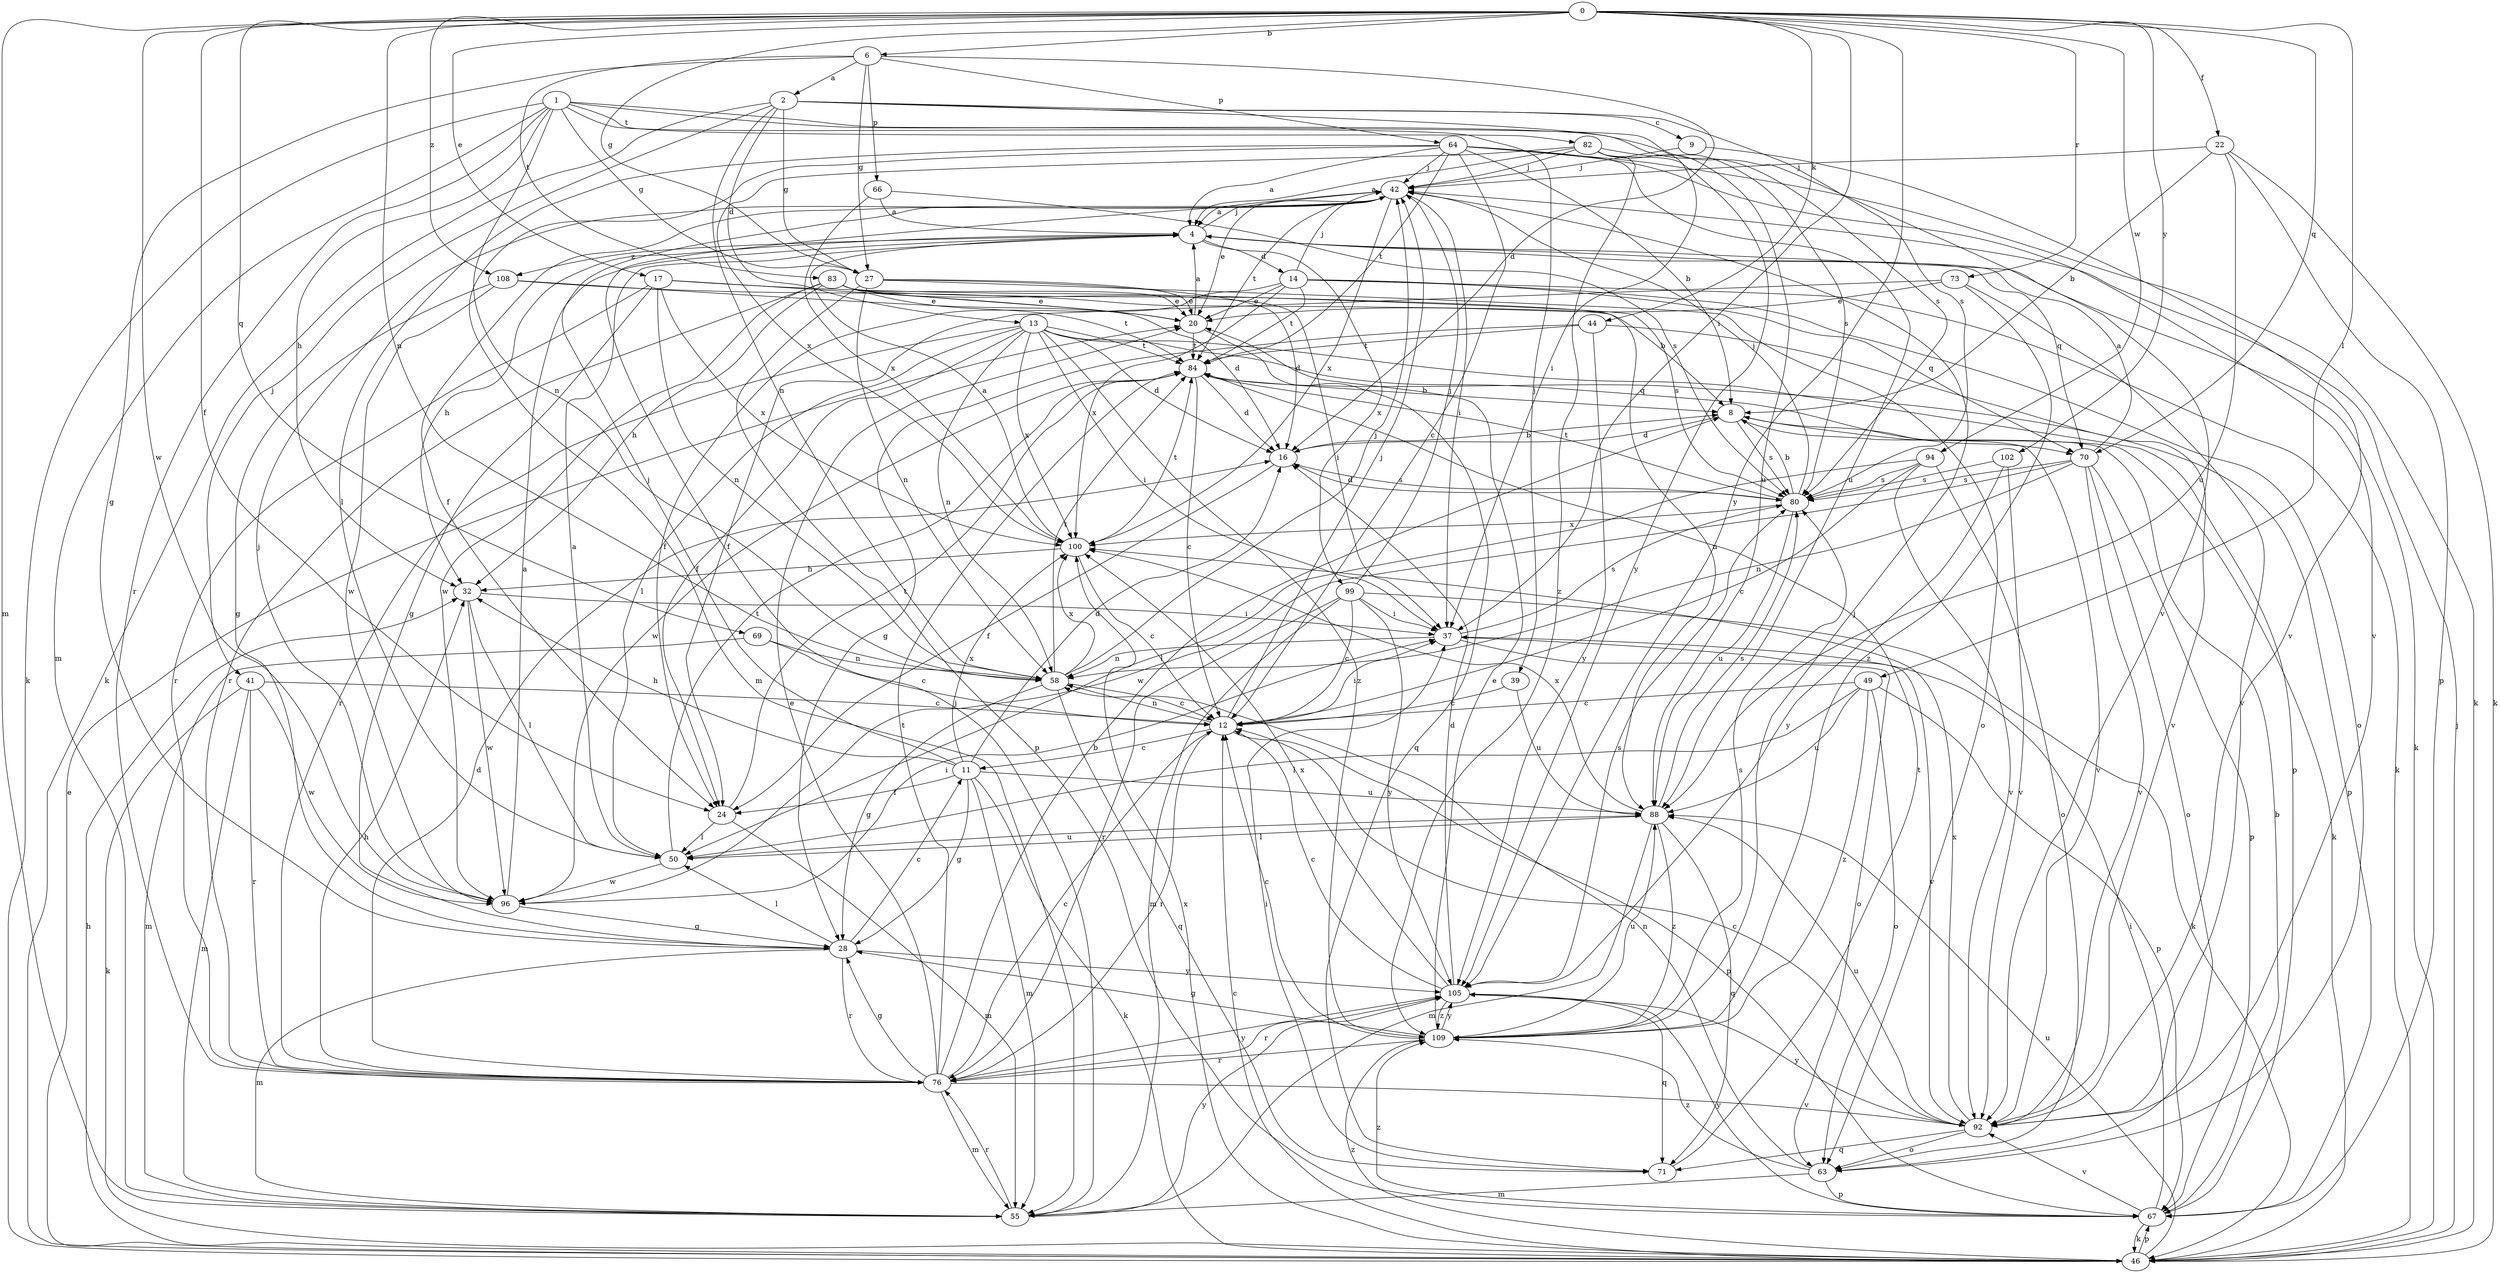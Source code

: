 strict digraph  {
0;
1;
2;
4;
6;
8;
9;
11;
12;
13;
14;
16;
17;
20;
22;
24;
27;
28;
32;
37;
39;
41;
42;
44;
46;
49;
50;
55;
58;
63;
64;
66;
67;
69;
70;
71;
73;
76;
80;
82;
83;
84;
88;
92;
94;
96;
99;
100;
102;
105;
108;
109;
0 -> 6  [label=b];
0 -> 17  [label=e];
0 -> 22  [label=f];
0 -> 24  [label=f];
0 -> 27  [label=g];
0 -> 37  [label=i];
0 -> 44  [label=k];
0 -> 49  [label=l];
0 -> 55  [label=m];
0 -> 58  [label=n];
0 -> 69  [label=q];
0 -> 70  [label=q];
0 -> 73  [label=r];
0 -> 94  [label=w];
0 -> 96  [label=w];
0 -> 102  [label=y];
0 -> 105  [label=y];
0 -> 108  [label=z];
1 -> 27  [label=g];
1 -> 32  [label=h];
1 -> 39  [label=j];
1 -> 46  [label=k];
1 -> 55  [label=m];
1 -> 58  [label=n];
1 -> 76  [label=r];
1 -> 80  [label=s];
1 -> 82  [label=t];
1 -> 92  [label=v];
2 -> 9  [label=c];
2 -> 13  [label=d];
2 -> 27  [label=g];
2 -> 37  [label=i];
2 -> 41  [label=j];
2 -> 46  [label=k];
2 -> 58  [label=n];
2 -> 80  [label=s];
4 -> 14  [label=d];
4 -> 32  [label=h];
4 -> 42  [label=j];
4 -> 46  [label=k];
4 -> 70  [label=q];
4 -> 99  [label=x];
4 -> 108  [label=z];
6 -> 2  [label=a];
6 -> 16  [label=d];
6 -> 27  [label=g];
6 -> 28  [label=g];
6 -> 64  [label=p];
6 -> 66  [label=p];
6 -> 83  [label=t];
8 -> 16  [label=d];
8 -> 46  [label=k];
8 -> 80  [label=s];
8 -> 92  [label=v];
9 -> 42  [label=j];
9 -> 92  [label=v];
11 -> 16  [label=d];
11 -> 24  [label=f];
11 -> 28  [label=g];
11 -> 32  [label=h];
11 -> 42  [label=j];
11 -> 46  [label=k];
11 -> 55  [label=m];
11 -> 88  [label=u];
11 -> 100  [label=x];
12 -> 11  [label=c];
12 -> 37  [label=i];
12 -> 42  [label=j];
12 -> 58  [label=n];
12 -> 67  [label=p];
12 -> 76  [label=r];
13 -> 16  [label=d];
13 -> 24  [label=f];
13 -> 37  [label=i];
13 -> 50  [label=l];
13 -> 58  [label=n];
13 -> 67  [label=p];
13 -> 70  [label=q];
13 -> 76  [label=r];
13 -> 84  [label=t];
13 -> 100  [label=x];
13 -> 109  [label=z];
14 -> 20  [label=e];
14 -> 24  [label=f];
14 -> 42  [label=j];
14 -> 46  [label=k];
14 -> 63  [label=o];
14 -> 70  [label=q];
14 -> 84  [label=t];
14 -> 100  [label=x];
16 -> 8  [label=b];
16 -> 24  [label=f];
16 -> 80  [label=s];
17 -> 20  [label=e];
17 -> 28  [label=g];
17 -> 58  [label=n];
17 -> 76  [label=r];
17 -> 80  [label=s];
17 -> 100  [label=x];
20 -> 4  [label=a];
20 -> 71  [label=q];
20 -> 84  [label=t];
22 -> 8  [label=b];
22 -> 42  [label=j];
22 -> 46  [label=k];
22 -> 67  [label=p];
22 -> 88  [label=u];
24 -> 50  [label=l];
24 -> 55  [label=m];
24 -> 84  [label=t];
27 -> 16  [label=d];
27 -> 20  [label=e];
27 -> 58  [label=n];
27 -> 63  [label=o];
27 -> 67  [label=p];
28 -> 11  [label=c];
28 -> 50  [label=l];
28 -> 55  [label=m];
28 -> 76  [label=r];
28 -> 105  [label=y];
32 -> 37  [label=i];
32 -> 50  [label=l];
32 -> 96  [label=w];
37 -> 58  [label=n];
37 -> 63  [label=o];
37 -> 80  [label=s];
37 -> 92  [label=v];
39 -> 12  [label=c];
39 -> 88  [label=u];
41 -> 12  [label=c];
41 -> 46  [label=k];
41 -> 55  [label=m];
41 -> 76  [label=r];
41 -> 96  [label=w];
42 -> 4  [label=a];
42 -> 20  [label=e];
42 -> 24  [label=f];
42 -> 37  [label=i];
42 -> 84  [label=t];
42 -> 100  [label=x];
44 -> 28  [label=g];
44 -> 84  [label=t];
44 -> 92  [label=v];
44 -> 105  [label=y];
46 -> 12  [label=c];
46 -> 20  [label=e];
46 -> 32  [label=h];
46 -> 42  [label=j];
46 -> 67  [label=p];
46 -> 88  [label=u];
46 -> 100  [label=x];
46 -> 109  [label=z];
49 -> 12  [label=c];
49 -> 50  [label=l];
49 -> 63  [label=o];
49 -> 67  [label=p];
49 -> 88  [label=u];
49 -> 109  [label=z];
50 -> 4  [label=a];
50 -> 84  [label=t];
50 -> 88  [label=u];
50 -> 96  [label=w];
55 -> 42  [label=j];
55 -> 76  [label=r];
55 -> 105  [label=y];
58 -> 12  [label=c];
58 -> 28  [label=g];
58 -> 42  [label=j];
58 -> 71  [label=q];
58 -> 84  [label=t];
58 -> 100  [label=x];
63 -> 55  [label=m];
63 -> 58  [label=n];
63 -> 67  [label=p];
63 -> 109  [label=z];
64 -> 4  [label=a];
64 -> 8  [label=b];
64 -> 12  [label=c];
64 -> 42  [label=j];
64 -> 46  [label=k];
64 -> 50  [label=l];
64 -> 55  [label=m];
64 -> 84  [label=t];
64 -> 88  [label=u];
64 -> 92  [label=v];
66 -> 4  [label=a];
66 -> 80  [label=s];
66 -> 100  [label=x];
67 -> 8  [label=b];
67 -> 37  [label=i];
67 -> 46  [label=k];
67 -> 92  [label=v];
67 -> 105  [label=y];
67 -> 109  [label=z];
69 -> 12  [label=c];
69 -> 55  [label=m];
69 -> 58  [label=n];
70 -> 4  [label=a];
70 -> 58  [label=n];
70 -> 63  [label=o];
70 -> 67  [label=p];
70 -> 80  [label=s];
70 -> 92  [label=v];
70 -> 96  [label=w];
71 -> 37  [label=i];
71 -> 84  [label=t];
73 -> 20  [label=e];
73 -> 24  [label=f];
73 -> 92  [label=v];
73 -> 109  [label=z];
76 -> 8  [label=b];
76 -> 12  [label=c];
76 -> 16  [label=d];
76 -> 20  [label=e];
76 -> 28  [label=g];
76 -> 32  [label=h];
76 -> 55  [label=m];
76 -> 84  [label=t];
76 -> 92  [label=v];
76 -> 105  [label=y];
80 -> 8  [label=b];
80 -> 16  [label=d];
80 -> 42  [label=j];
80 -> 84  [label=t];
80 -> 88  [label=u];
80 -> 100  [label=x];
82 -> 4  [label=a];
82 -> 42  [label=j];
82 -> 80  [label=s];
82 -> 88  [label=u];
82 -> 100  [label=x];
82 -> 105  [label=y];
82 -> 109  [label=z];
83 -> 16  [label=d];
83 -> 20  [label=e];
83 -> 32  [label=h];
83 -> 37  [label=i];
83 -> 76  [label=r];
83 -> 84  [label=t];
83 -> 88  [label=u];
83 -> 96  [label=w];
84 -> 8  [label=b];
84 -> 12  [label=c];
84 -> 16  [label=d];
84 -> 67  [label=p];
84 -> 96  [label=w];
88 -> 50  [label=l];
88 -> 55  [label=m];
88 -> 71  [label=q];
88 -> 80  [label=s];
88 -> 100  [label=x];
88 -> 109  [label=z];
92 -> 12  [label=c];
92 -> 63  [label=o];
92 -> 71  [label=q];
92 -> 88  [label=u];
92 -> 100  [label=x];
92 -> 105  [label=y];
94 -> 12  [label=c];
94 -> 50  [label=l];
94 -> 63  [label=o];
94 -> 80  [label=s];
94 -> 92  [label=v];
96 -> 4  [label=a];
96 -> 28  [label=g];
96 -> 37  [label=i];
96 -> 42  [label=j];
99 -> 12  [label=c];
99 -> 37  [label=i];
99 -> 42  [label=j];
99 -> 46  [label=k];
99 -> 55  [label=m];
99 -> 76  [label=r];
99 -> 105  [label=y];
100 -> 4  [label=a];
100 -> 12  [label=c];
100 -> 32  [label=h];
100 -> 84  [label=t];
102 -> 80  [label=s];
102 -> 92  [label=v];
102 -> 105  [label=y];
105 -> 12  [label=c];
105 -> 16  [label=d];
105 -> 71  [label=q];
105 -> 76  [label=r];
105 -> 80  [label=s];
105 -> 100  [label=x];
105 -> 109  [label=z];
108 -> 8  [label=b];
108 -> 20  [label=e];
108 -> 28  [label=g];
108 -> 96  [label=w];
109 -> 12  [label=c];
109 -> 20  [label=e];
109 -> 28  [label=g];
109 -> 42  [label=j];
109 -> 76  [label=r];
109 -> 80  [label=s];
109 -> 88  [label=u];
109 -> 105  [label=y];
}
